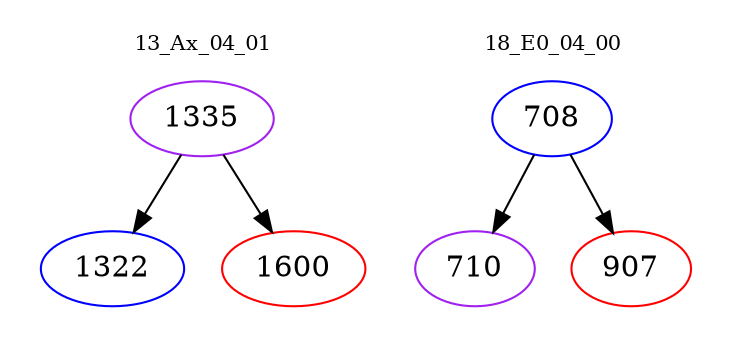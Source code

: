 digraph{
subgraph cluster_0 {
color = white
label = "13_Ax_04_01";
fontsize=10;
T0_1335 [label="1335", color="purple"]
T0_1335 -> T0_1322 [color="black"]
T0_1322 [label="1322", color="blue"]
T0_1335 -> T0_1600 [color="black"]
T0_1600 [label="1600", color="red"]
}
subgraph cluster_1 {
color = white
label = "18_E0_04_00";
fontsize=10;
T1_708 [label="708", color="blue"]
T1_708 -> T1_710 [color="black"]
T1_710 [label="710", color="purple"]
T1_708 -> T1_907 [color="black"]
T1_907 [label="907", color="red"]
}
}
